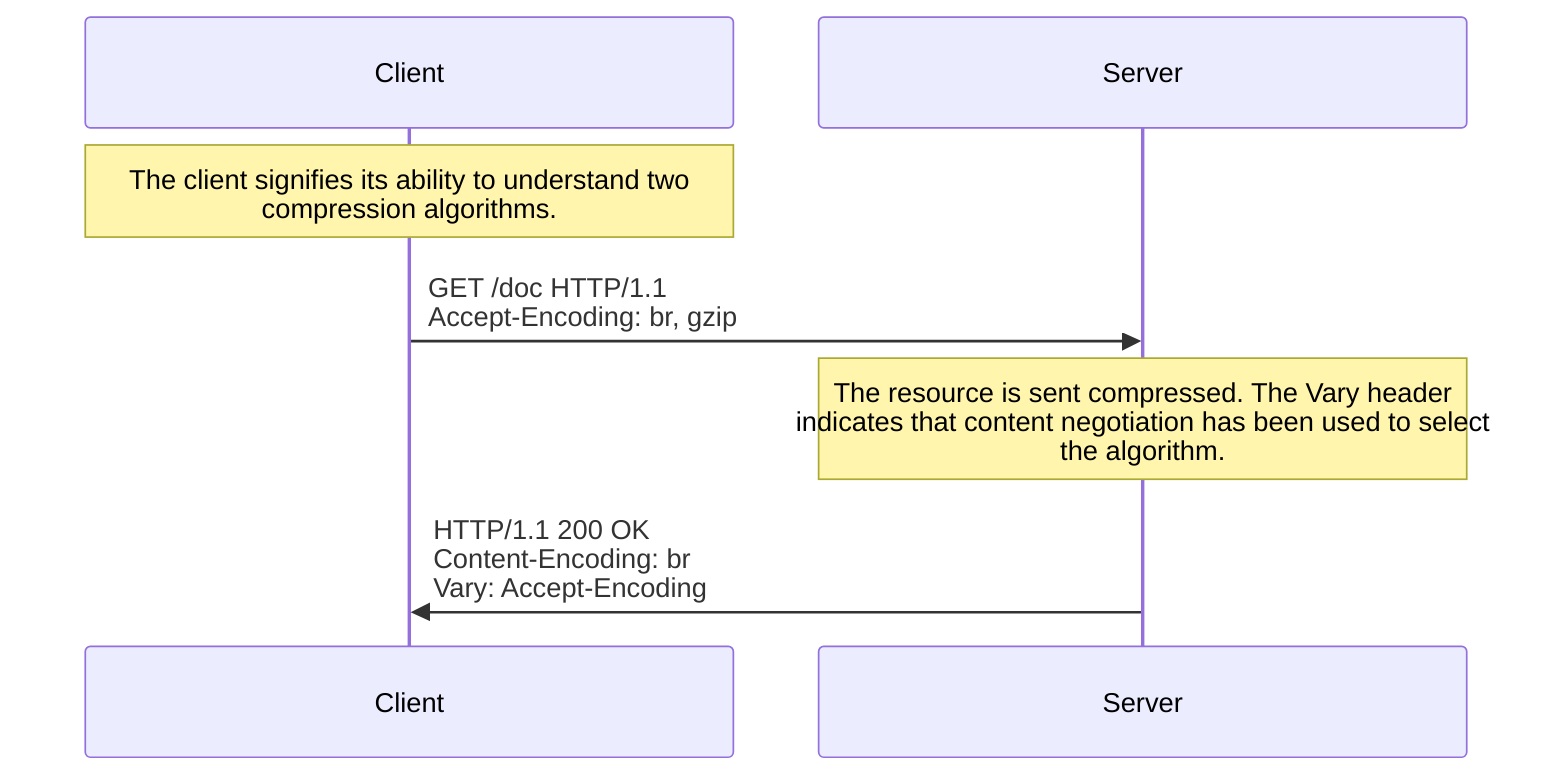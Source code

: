 %%{init: { "sequence": { "wrap": true, "width":380, "noteAlign": "center", "messageAlign": "left" }} }%%

sequenceDiagram
    participant Client
    participant Server

    Note over Client: The client signifies its ability to understand two compression algorithms.
    Client->>Server: GET /doc HTTP/1.1<br/>Accept-Encoding: br, gzip
    Note over Server: The resource is sent compressed. The Vary header indicates that content negotiation has been used to select the algorithm.
    Server->>Client: HTTP/1.1 200 OK<br/>Content-Encoding: br<br/>Vary: Accept-Encoding